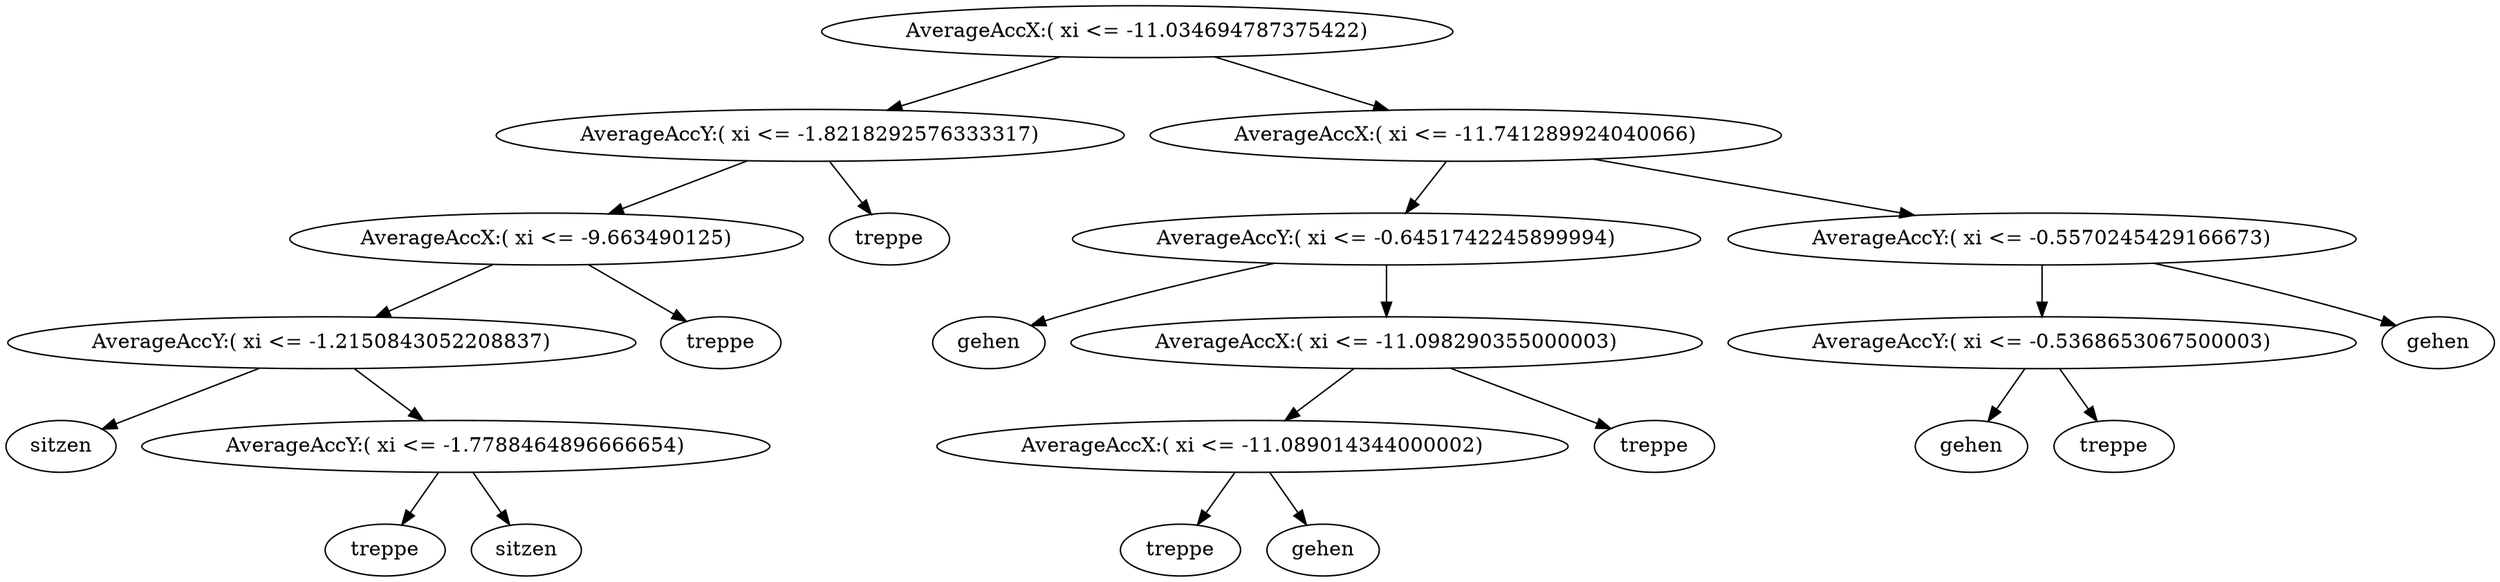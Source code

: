 digraph G {

Root -> Root1;
Root -> Root2;
Root [label="AverageAccX:( xi <= -11.034694787375422)"];
Root1 -> Root11;
Root1 -> Root12;
Root1 [label="AverageAccY:( xi <= -1.8218292576333317)"];
Root11 -> Root111;
Root11 -> Root112;
Root11 [label="AverageAccX:( xi <= -9.663490125)"];
Root111 -> Root1111;
Root111 -> Root1112;
Root111 [label="AverageAccY:( xi <= -1.2150843052208837)"];
Root1111 [label="sitzen"];
Root1112 -> Root11121;
Root1112 -> Root11122;
Root1112 [label="AverageAccY:( xi <= -1.7788464896666654)"];
Root11121 [label="treppe"];
Root11122 [label="sitzen"];
Root112 [label="treppe"];
Root12 [label="treppe"];
Root2 -> Root21;
Root2 -> Root22;
Root2 [label="AverageAccX:( xi <= -11.741289924040066)"];
Root21 -> Root211;
Root21 -> Root212;
Root21 [label="AverageAccY:( xi <= -0.6451742245899994)"];
Root211 [label="gehen"];
Root212 -> Root2121;
Root212 -> Root2122;
Root212 [label="AverageAccX:( xi <= -11.098290355000003)"];
Root2121 -> Root21211;
Root2121 -> Root21212;
Root2121 [label="AverageAccX:( xi <= -11.089014344000002)"];
Root21211 [label="treppe"];
Root21212 [label="gehen"];
Root2122 [label="treppe"];
Root22 -> Root221;
Root22 -> Root222;
Root22 [label="AverageAccY:( xi <= -0.5570245429166673)"];
Root221 -> Root2211;
Root221 -> Root2212;
Root221 [label="AverageAccY:( xi <= -0.5368653067500003)"];
Root2211 [label="gehen"];
Root2212 [label="treppe"];
Root222 [label="gehen"];
}
